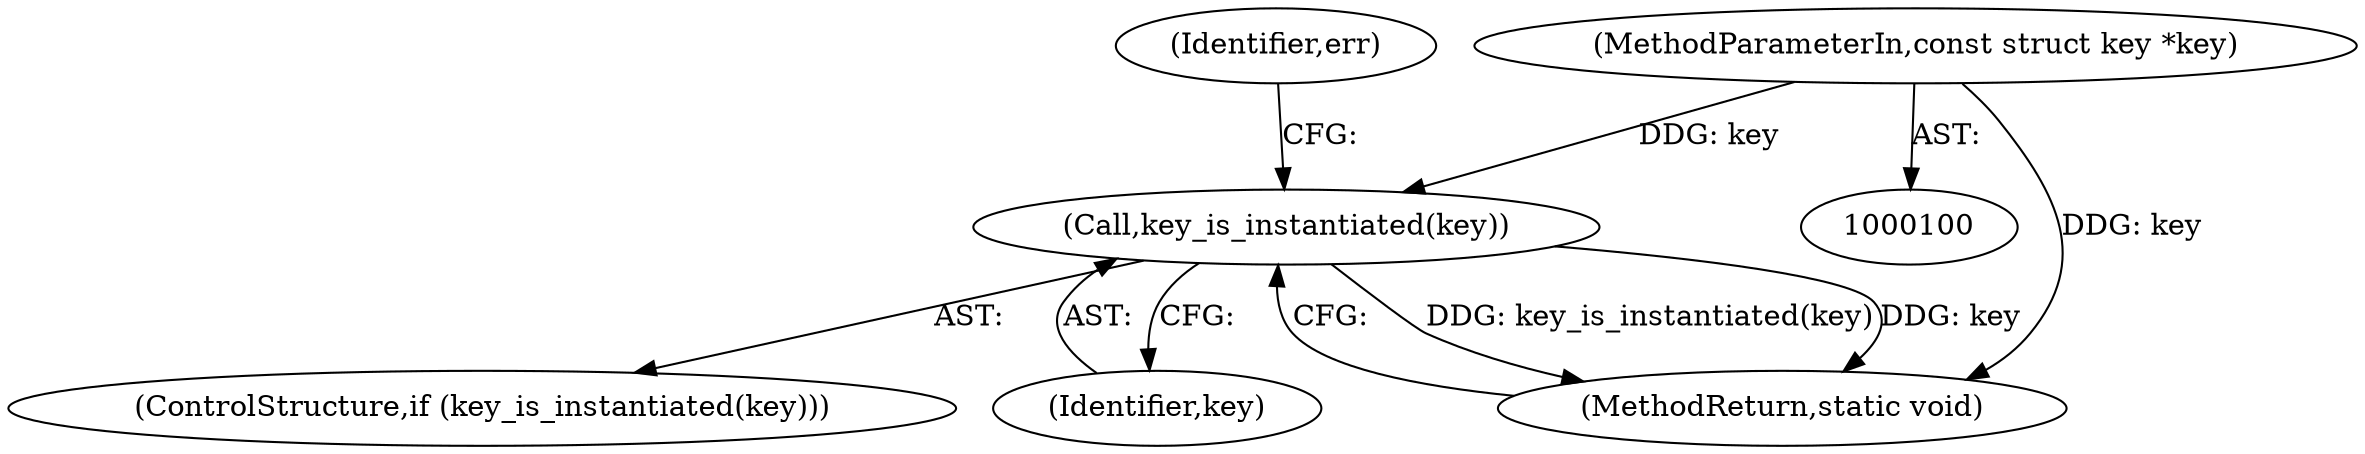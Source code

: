 digraph "1_linux_363b02dab09b3226f3bd1420dad9c72b79a42a76@pointer" {
"1000101" [label="(MethodParameterIn,const struct key *key)"];
"1000110" [label="(Call,key_is_instantiated(key))"];
"1000115" [label="(Identifier,err)"];
"1000101" [label="(MethodParameterIn,const struct key *key)"];
"1000111" [label="(Identifier,key)"];
"1000110" [label="(Call,key_is_instantiated(key))"];
"1000109" [label="(ControlStructure,if (key_is_instantiated(key)))"];
"1000137" [label="(MethodReturn,static void)"];
"1000101" -> "1000100"  [label="AST: "];
"1000101" -> "1000137"  [label="DDG: key"];
"1000101" -> "1000110"  [label="DDG: key"];
"1000110" -> "1000109"  [label="AST: "];
"1000110" -> "1000111"  [label="CFG: "];
"1000111" -> "1000110"  [label="AST: "];
"1000115" -> "1000110"  [label="CFG: "];
"1000137" -> "1000110"  [label="CFG: "];
"1000110" -> "1000137"  [label="DDG: key_is_instantiated(key)"];
"1000110" -> "1000137"  [label="DDG: key"];
}
